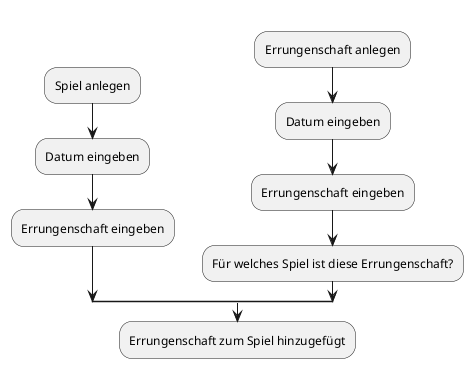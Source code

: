 @startuml
split
   -[hidden]->
   :Spiel anlegen;
   :Datum eingeben;
   :Errungenschaft eingeben;
split again
   -[hidden]->
   :Errungenschaft anlegen;
   :Datum eingeben;
   :Errungenschaft eingeben;
   :Für welches Spiel ist diese Errungenschaft?;
end split
:Errungenschaft zum Spiel hinzugefügt;

@enduml
